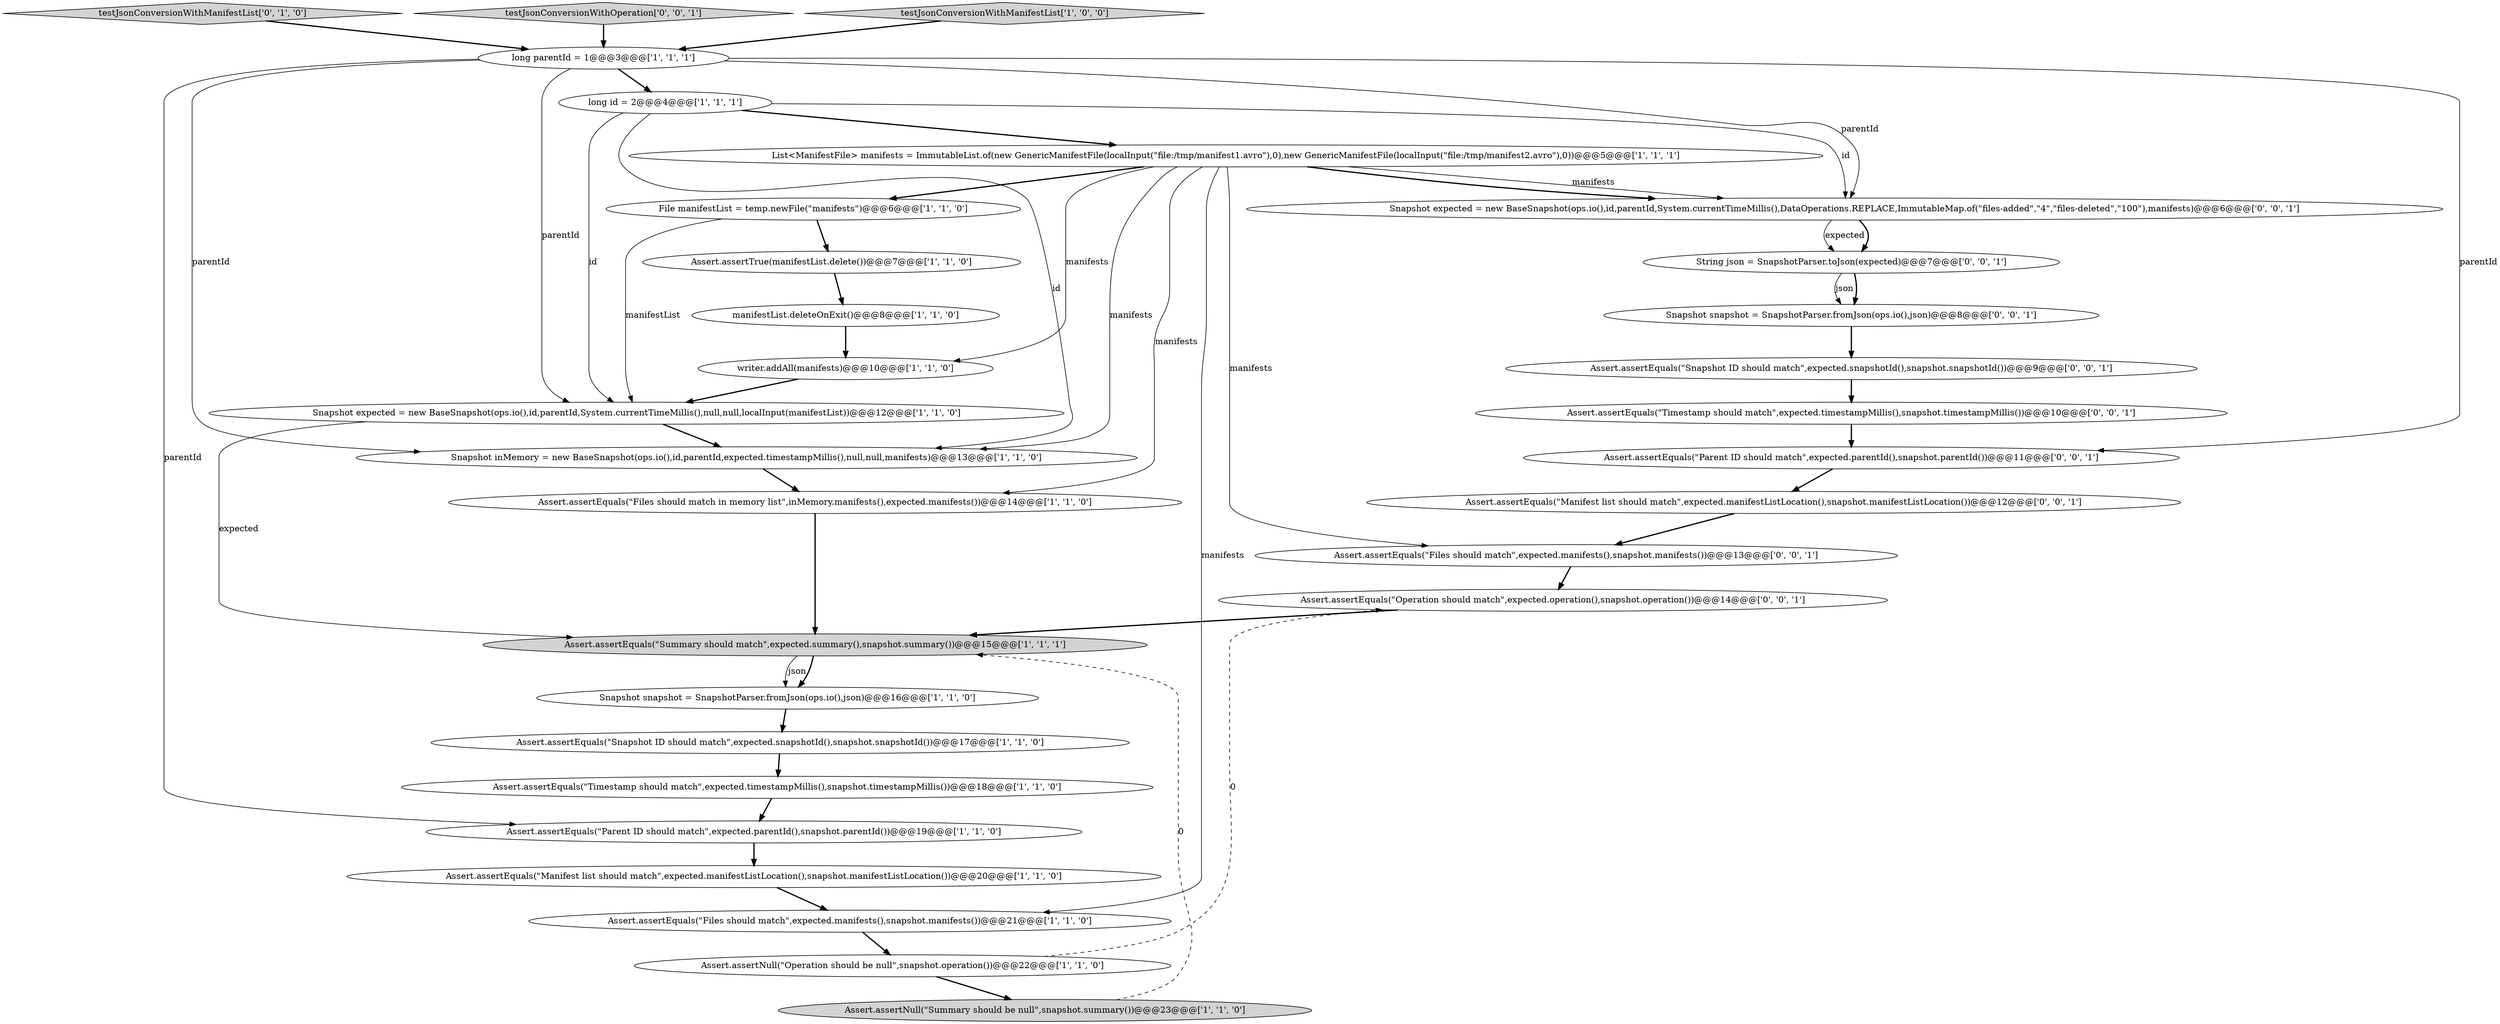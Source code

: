 digraph {
21 [style = filled, label = "Assert.assertEquals(\"Manifest list should match\",expected.manifestListLocation(),snapshot.manifestListLocation())@@@12@@@['0', '0', '1']", fillcolor = white, shape = ellipse image = "AAA0AAABBB3BBB"];
16 [style = filled, label = "Assert.assertEquals(\"Timestamp should match\",expected.timestampMillis(),snapshot.timestampMillis())@@@18@@@['1', '1', '0']", fillcolor = white, shape = ellipse image = "AAA0AAABBB1BBB"];
17 [style = filled, label = "List<ManifestFile> manifests = ImmutableList.of(new GenericManifestFile(localInput(\"file:/tmp/manifest1.avro\"),0),new GenericManifestFile(localInput(\"file:/tmp/manifest2.avro\"),0))@@@5@@@['1', '1', '1']", fillcolor = white, shape = ellipse image = "AAA0AAABBB1BBB"];
30 [style = filled, label = "Assert.assertEquals(\"Files should match\",expected.manifests(),snapshot.manifests())@@@13@@@['0', '0', '1']", fillcolor = white, shape = ellipse image = "AAA0AAABBB3BBB"];
12 [style = filled, label = "Snapshot expected = new BaseSnapshot(ops.io(),id,parentId,System.currentTimeMillis(),null,null,localInput(manifestList))@@@12@@@['1', '1', '0']", fillcolor = white, shape = ellipse image = "AAA0AAABBB1BBB"];
23 [style = filled, label = "Assert.assertEquals(\"Parent ID should match\",expected.parentId(),snapshot.parentId())@@@11@@@['0', '0', '1']", fillcolor = white, shape = ellipse image = "AAA0AAABBB3BBB"];
10 [style = filled, label = "Assert.assertEquals(\"Parent ID should match\",expected.parentId(),snapshot.parentId())@@@19@@@['1', '1', '0']", fillcolor = white, shape = ellipse image = "AAA0AAABBB1BBB"];
18 [style = filled, label = "Assert.assertTrue(manifestList.delete())@@@7@@@['1', '1', '0']", fillcolor = white, shape = ellipse image = "AAA0AAABBB1BBB"];
24 [style = filled, label = "Assert.assertEquals(\"Snapshot ID should match\",expected.snapshotId(),snapshot.snapshotId())@@@9@@@['0', '0', '1']", fillcolor = white, shape = ellipse image = "AAA0AAABBB3BBB"];
27 [style = filled, label = "Snapshot snapshot = SnapshotParser.fromJson(ops.io(),json)@@@8@@@['0', '0', '1']", fillcolor = white, shape = ellipse image = "AAA0AAABBB3BBB"];
5 [style = filled, label = "long parentId = 1@@@3@@@['1', '1', '1']", fillcolor = white, shape = ellipse image = "AAA0AAABBB1BBB"];
11 [style = filled, label = "Assert.assertEquals(\"Files should match in memory list\",inMemory.manifests(),expected.manifests())@@@14@@@['1', '1', '0']", fillcolor = white, shape = ellipse image = "AAA0AAABBB1BBB"];
1 [style = filled, label = "Assert.assertNull(\"Summary should be null\",snapshot.summary())@@@23@@@['1', '1', '0']", fillcolor = lightgray, shape = ellipse image = "AAA0AAABBB1BBB"];
9 [style = filled, label = "Snapshot inMemory = new BaseSnapshot(ops.io(),id,parentId,expected.timestampMillis(),null,null,manifests)@@@13@@@['1', '1', '0']", fillcolor = white, shape = ellipse image = "AAA0AAABBB1BBB"];
2 [style = filled, label = "Assert.assertEquals(\"Snapshot ID should match\",expected.snapshotId(),snapshot.snapshotId())@@@17@@@['1', '1', '0']", fillcolor = white, shape = ellipse image = "AAA0AAABBB1BBB"];
6 [style = filled, label = "File manifestList = temp.newFile(\"manifests\")@@@6@@@['1', '1', '0']", fillcolor = white, shape = ellipse image = "AAA0AAABBB1BBB"];
25 [style = filled, label = "Assert.assertEquals(\"Timestamp should match\",expected.timestampMillis(),snapshot.timestampMillis())@@@10@@@['0', '0', '1']", fillcolor = white, shape = ellipse image = "AAA0AAABBB3BBB"];
13 [style = filled, label = "Assert.assertEquals(\"Summary should match\",expected.summary(),snapshot.summary())@@@15@@@['1', '1', '1']", fillcolor = lightgray, shape = ellipse image = "AAA0AAABBB1BBB"];
20 [style = filled, label = "testJsonConversionWithManifestList['0', '1', '0']", fillcolor = lightgray, shape = diamond image = "AAA0AAABBB2BBB"];
7 [style = filled, label = "manifestList.deleteOnExit()@@@8@@@['1', '1', '0']", fillcolor = white, shape = ellipse image = "AAA0AAABBB1BBB"];
15 [style = filled, label = "Assert.assertNull(\"Operation should be null\",snapshot.operation())@@@22@@@['1', '1', '0']", fillcolor = white, shape = ellipse image = "AAA0AAABBB1BBB"];
26 [style = filled, label = "testJsonConversionWithOperation['0', '0', '1']", fillcolor = lightgray, shape = diamond image = "AAA0AAABBB3BBB"];
8 [style = filled, label = "long id = 2@@@4@@@['1', '1', '1']", fillcolor = white, shape = ellipse image = "AAA0AAABBB1BBB"];
19 [style = filled, label = "Snapshot snapshot = SnapshotParser.fromJson(ops.io(),json)@@@16@@@['1', '1', '0']", fillcolor = white, shape = ellipse image = "AAA0AAABBB1BBB"];
29 [style = filled, label = "Snapshot expected = new BaseSnapshot(ops.io(),id,parentId,System.currentTimeMillis(),DataOperations.REPLACE,ImmutableMap.of(\"files-added\",\"4\",\"files-deleted\",\"100\"),manifests)@@@6@@@['0', '0', '1']", fillcolor = white, shape = ellipse image = "AAA0AAABBB3BBB"];
0 [style = filled, label = "writer.addAll(manifests)@@@10@@@['1', '1', '0']", fillcolor = white, shape = ellipse image = "AAA0AAABBB1BBB"];
3 [style = filled, label = "Assert.assertEquals(\"Manifest list should match\",expected.manifestListLocation(),snapshot.manifestListLocation())@@@20@@@['1', '1', '0']", fillcolor = white, shape = ellipse image = "AAA0AAABBB1BBB"];
22 [style = filled, label = "String json = SnapshotParser.toJson(expected)@@@7@@@['0', '0', '1']", fillcolor = white, shape = ellipse image = "AAA0AAABBB3BBB"];
28 [style = filled, label = "Assert.assertEquals(\"Operation should match\",expected.operation(),snapshot.operation())@@@14@@@['0', '0', '1']", fillcolor = white, shape = ellipse image = "AAA0AAABBB3BBB"];
14 [style = filled, label = "Assert.assertEquals(\"Files should match\",expected.manifests(),snapshot.manifests())@@@21@@@['1', '1', '0']", fillcolor = white, shape = ellipse image = "AAA0AAABBB1BBB"];
4 [style = filled, label = "testJsonConversionWithManifestList['1', '0', '0']", fillcolor = lightgray, shape = diamond image = "AAA0AAABBB1BBB"];
25->23 [style = bold, label=""];
28->13 [style = bold, label=""];
6->18 [style = bold, label=""];
3->14 [style = bold, label=""];
17->14 [style = solid, label="manifests"];
5->8 [style = bold, label=""];
9->11 [style = bold, label=""];
15->1 [style = bold, label=""];
13->19 [style = solid, label="json"];
13->19 [style = bold, label=""];
15->28 [style = dashed, label="0"];
5->23 [style = solid, label="parentId"];
20->5 [style = bold, label=""];
4->5 [style = bold, label=""];
22->27 [style = bold, label=""];
21->30 [style = bold, label=""];
17->9 [style = solid, label="manifests"];
17->30 [style = solid, label="manifests"];
8->17 [style = bold, label=""];
8->12 [style = solid, label="id"];
17->0 [style = solid, label="manifests"];
16->10 [style = bold, label=""];
5->12 [style = solid, label="parentId"];
10->3 [style = bold, label=""];
17->11 [style = solid, label="manifests"];
1->13 [style = dashed, label="0"];
12->13 [style = solid, label="expected"];
23->21 [style = bold, label=""];
12->9 [style = bold, label=""];
27->24 [style = bold, label=""];
26->5 [style = bold, label=""];
0->12 [style = bold, label=""];
17->6 [style = bold, label=""];
8->9 [style = solid, label="id"];
8->29 [style = solid, label="id"];
7->0 [style = bold, label=""];
5->29 [style = solid, label="parentId"];
11->13 [style = bold, label=""];
6->12 [style = solid, label="manifestList"];
5->9 [style = solid, label="parentId"];
29->22 [style = bold, label=""];
2->16 [style = bold, label=""];
30->28 [style = bold, label=""];
17->29 [style = solid, label="manifests"];
22->27 [style = solid, label="json"];
24->25 [style = bold, label=""];
19->2 [style = bold, label=""];
5->10 [style = solid, label="parentId"];
14->15 [style = bold, label=""];
29->22 [style = solid, label="expected"];
17->29 [style = bold, label=""];
18->7 [style = bold, label=""];
}
